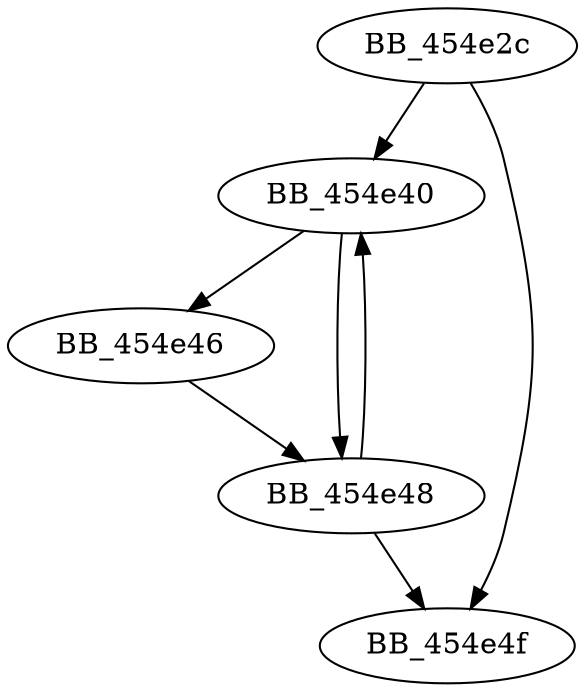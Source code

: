 DiGraph sub_454E2C{
BB_454e2c->BB_454e40
BB_454e2c->BB_454e4f
BB_454e40->BB_454e46
BB_454e40->BB_454e48
BB_454e46->BB_454e48
BB_454e48->BB_454e40
BB_454e48->BB_454e4f
}
